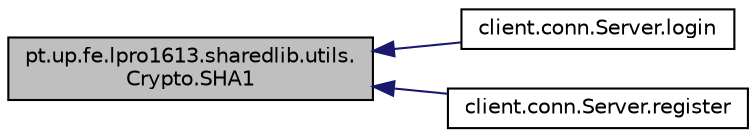 digraph "pt.up.fe.lpro1613.sharedlib.utils.Crypto.SHA1"
{
  edge [fontname="Helvetica",fontsize="10",labelfontname="Helvetica",labelfontsize="10"];
  node [fontname="Helvetica",fontsize="10",shape=record];
  rankdir="LR";
  Node1 [label="pt.up.fe.lpro1613.sharedlib.utils.\lCrypto.SHA1",height=0.2,width=0.4,color="black", fillcolor="grey75", style="filled", fontcolor="black"];
  Node1 -> Node2 [dir="back",color="midnightblue",fontsize="10",style="solid",fontname="Helvetica"];
  Node2 [label="client.conn.Server.login",height=0.2,width=0.4,color="black", fillcolor="white", style="filled",URL="$classclient_1_1conn_1_1_server.html#a064556a987ee40eb0a91a952ae08969f"];
  Node1 -> Node3 [dir="back",color="midnightblue",fontsize="10",style="solid",fontname="Helvetica"];
  Node3 [label="client.conn.Server.register",height=0.2,width=0.4,color="black", fillcolor="white", style="filled",URL="$classclient_1_1conn_1_1_server.html#a945189dab00f6350cb5a444a910c4dd5"];
}
